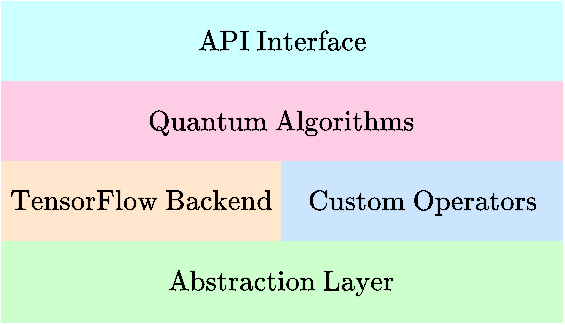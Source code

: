 <mxfile version="24.7.8">
  <diagram name="Page-1" id="zqJNzWDIM2BTyIgZEMH5">
    <mxGraphModel dx="1354" dy="837" grid="1" gridSize="10" guides="1" tooltips="1" connect="1" arrows="1" fold="1" page="1" pageScale="1" pageWidth="1169" pageHeight="827" math="1" shadow="0">
      <root>
        <mxCell id="0" />
        <mxCell id="1" parent="0" />
        <mxCell id="9W0mmR9hmKZtwIXSAhaU-1" value="$$\text{API Interface}$$" style="rounded=0;whiteSpace=wrap;html=1;fillColor=#CCFFFF;strokeColor=#CCFFFF;" vertex="1" parent="1">
          <mxGeometry x="460" y="200" width="280" height="40" as="geometry" />
        </mxCell>
        <mxCell id="9W0mmR9hmKZtwIXSAhaU-2" value="$$\text{Quantum Algorithms}$$" style="rounded=0;whiteSpace=wrap;html=1;strokeColor=#FFCCE6;fillColor=#FFCCE6;" vertex="1" parent="1">
          <mxGeometry x="460" y="240" width="280" height="40" as="geometry" />
        </mxCell>
        <mxCell id="9W0mmR9hmKZtwIXSAhaU-3" value="$$\text{TensorFlow Backend}$$" style="rounded=0;whiteSpace=wrap;html=1;fillColor=#FFE6CC;strokeColor=#FFE6CC;" vertex="1" parent="1">
          <mxGeometry x="460" y="280" width="140" height="40" as="geometry" />
        </mxCell>
        <mxCell id="9W0mmR9hmKZtwIXSAhaU-4" value="$$\text{Custom Operators}$$" style="rounded=0;whiteSpace=wrap;html=1;fillColor=#CCE5FF;strokeColor=#CCE5FF;" vertex="1" parent="1">
          <mxGeometry x="600" y="280" width="140" height="40" as="geometry" />
        </mxCell>
        <mxCell id="9W0mmR9hmKZtwIXSAhaU-5" value="$$\text{Abstraction Layer}$$" style="rounded=0;whiteSpace=wrap;html=1;strokeColor=#CCFFCC;fillColor=#CCFFCC;" vertex="1" parent="1">
          <mxGeometry x="460" y="320" width="280" height="40" as="geometry" />
        </mxCell>
      </root>
    </mxGraphModel>
  </diagram>
</mxfile>
